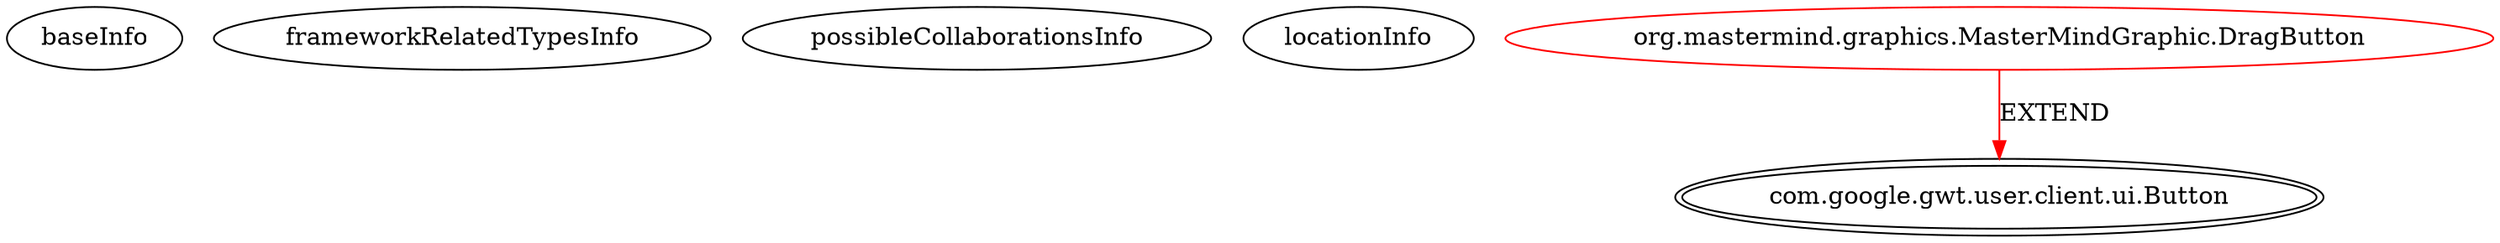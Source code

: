 digraph {
baseInfo[graphId=35,category="extension_graph",isAnonymous=false,possibleRelation=false]
frameworkRelatedTypesInfo[0="com.google.gwt.user.client.ui.Button"]
possibleCollaborationsInfo[]
locationInfo[projectName="Archerw-mastermind",filePath="/Archerw-mastermind/mastermind-master/nyu-smg-mastermind/src/org/mastermind/graphics/MasterMindGraphic.java",contextSignature="DragButton",graphId="35"]
0[label="org.mastermind.graphics.MasterMindGraphic.DragButton",vertexType="ROOT_CLIENT_CLASS_DECLARATION",isFrameworkType=false,color=red]
1[label="com.google.gwt.user.client.ui.Button",vertexType="FRAMEWORK_CLASS_TYPE",isFrameworkType=true,peripheries=2]
0->1[label="EXTEND",color=red]
}
